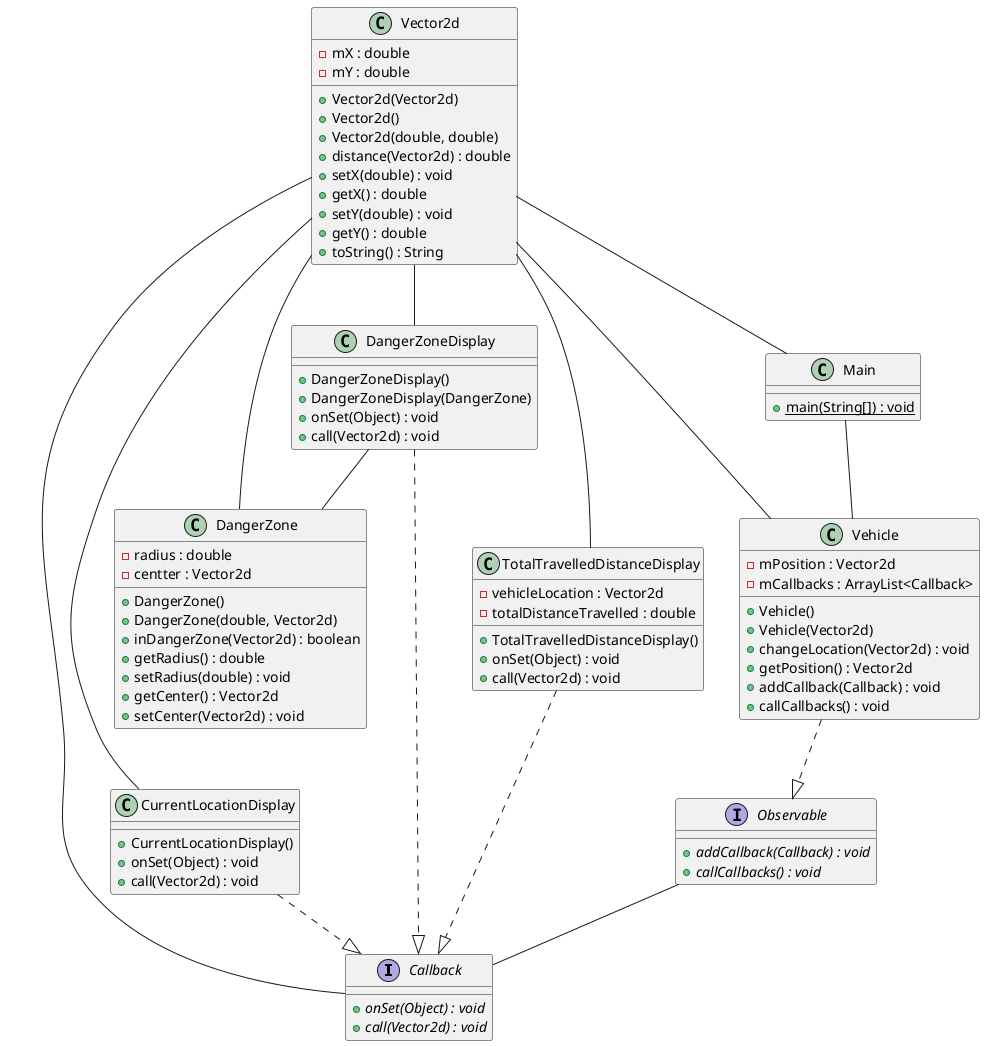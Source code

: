 @startuml Vehicle

interface Callback {
    + {abstract} onSet(Object) : void
    + {abstract} call(Vector2d) : void
}

class CurrentLocationDisplay {
    + CurrentLocationDisplay()
    + onSet(Object) : void
    + call(Vector2d) : void
}

class DangerZone {
    - radius : double
    - centter : Vector2d
    + DangerZone()
    + DangerZone(double, Vector2d)
    + inDangerZone(Vector2d) : boolean
    + getRadius() : double
    + setRadius(double) : void
    + getCenter() : Vector2d
    + setCenter(Vector2d) : void
}

class DangerZoneDisplay {
    + DangerZoneDisplay()
    + DangerZoneDisplay(DangerZone)
    + onSet(Object) : void
    + call(Vector2d) : void
}

interface Observable {
    + {abstract} addCallback(Callback) : void
    + {abstract} callCallbacks() : void
}

class TotalTravelledDistanceDisplay {
    - vehicleLocation : Vector2d
    - totalDistanceTravelled : double
    + TotalTravelledDistanceDisplay()
    + onSet(Object) : void
    + call(Vector2d) : void
}

class Vector2d {
    - mX : double
    - mY : double
    + Vector2d(Vector2d)
    + Vector2d()
    + Vector2d(double, double)
    + distance(Vector2d) : double
    + setX(double) : void
    + getX() : double
    + setY(double) : void
    + getY() : double
    + toString() : String
}

class Vehicle {
    - mPosition : Vector2d
    - mCallbacks : ArrayList<Callback>
    + Vehicle()
    + Vehicle(Vector2d)
    + changeLocation(Vector2d) : void
    + getPosition() : Vector2d
    + addCallback(Callback) : void
    + callCallbacks() : void
}

class Main {
    + {static} main(String[]) : void
}

Observable -- Callback
Main -- Vehicle

Vehicle ..|> Observable
TotalTravelledDistanceDisplay ..|> Callback
DangerZoneDisplay -- DangerZone
DangerZoneDisplay ..|> Callback
CurrentLocationDisplay ..|> Callback

Vector2d -- Vehicle
Vector2d -- TotalTravelledDistanceDisplay
Vector2d -- Main
Vector2d -- DangerZoneDisplay
Vector2d -- DangerZone
Vector2d -- CurrentLocationDisplay
Vector2d -- Callback

@enduml